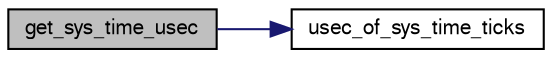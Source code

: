 digraph "get_sys_time_usec"
{
  edge [fontname="FreeSans",fontsize="10",labelfontname="FreeSans",labelfontsize="10"];
  node [fontname="FreeSans",fontsize="10",shape=record];
  rankdir="LR";
  Node1 [label="get_sys_time_usec",height=0.2,width=0.4,color="black", fillcolor="grey75", style="filled", fontcolor="black"];
  Node1 -> Node2 [color="midnightblue",fontsize="10",style="solid",fontname="FreeSans"];
  Node2 [label="usec_of_sys_time_ticks",height=0.2,width=0.4,color="black", fillcolor="white", style="filled",URL="$sys__time_8h.html#adb22f2652f04908fbc644c7274bf7273"];
}
